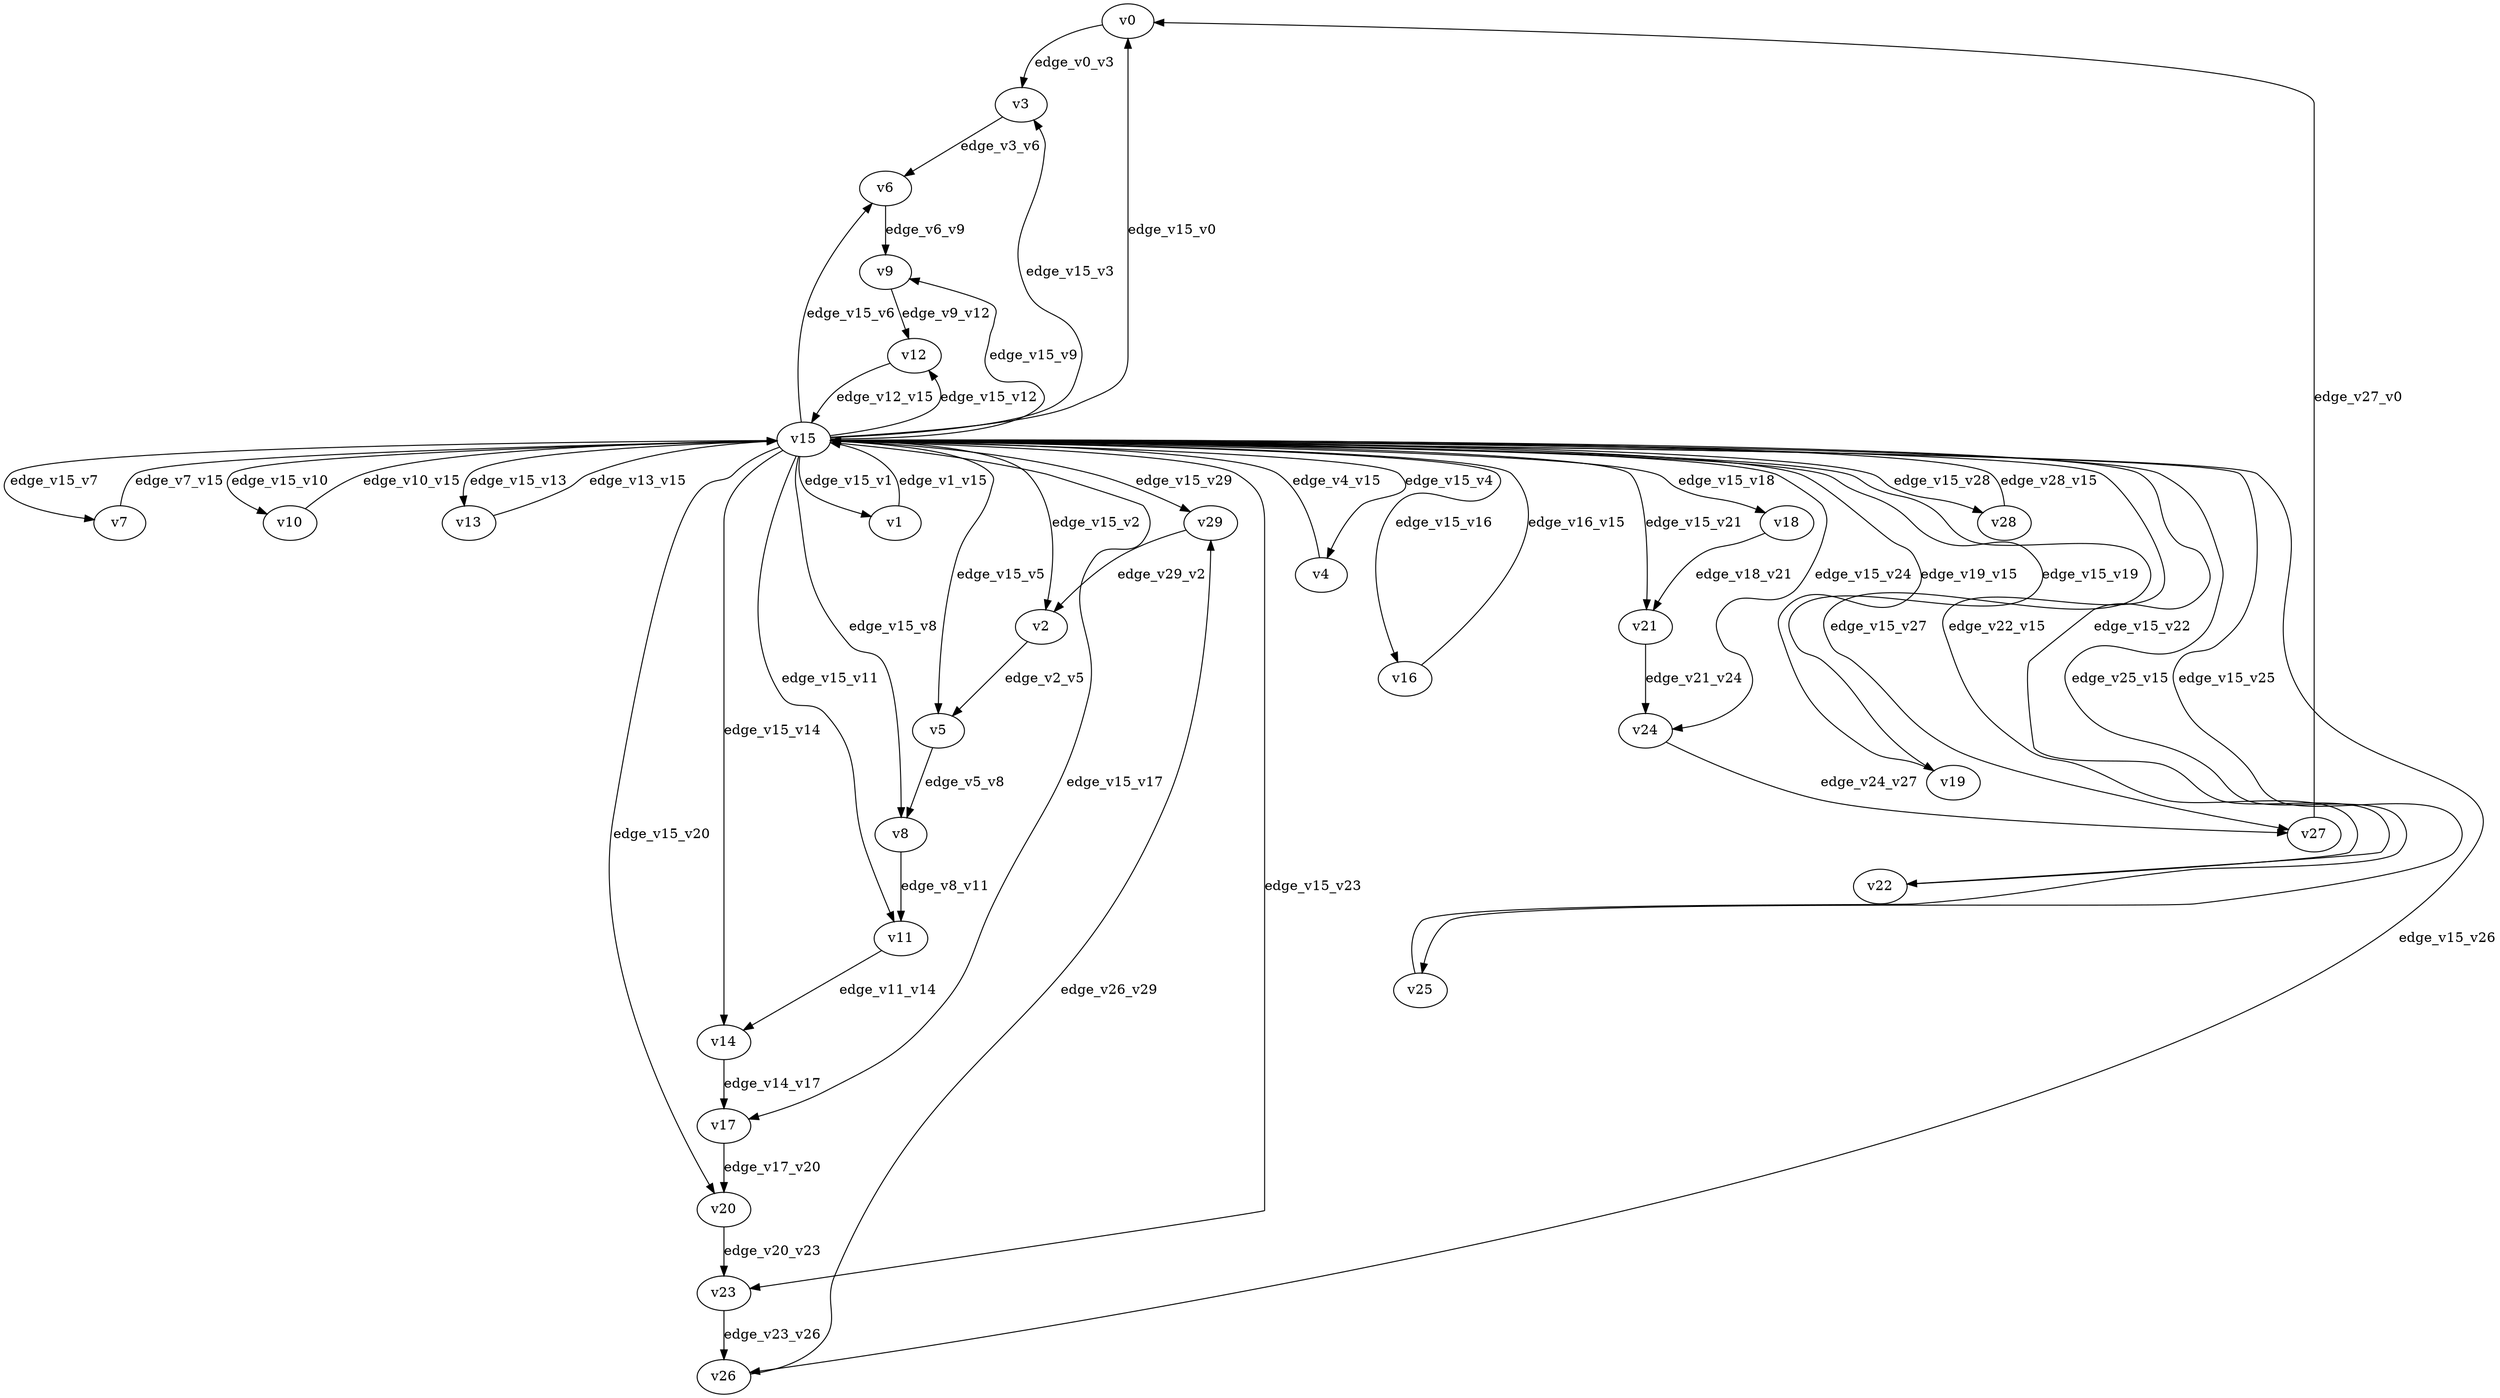 digraph test036 {
    // Discounted game test case
    // Vertex properties: name [player=X]
    // Edge properties: [weight=Y, discount=Z]

    v0 [name="v0", player=0];
    v1 [name="v1", player=1];
    v2 [name="v2", player=0];
    v3 [name="v3", player=1];
    v4 [name="v4", player=0];
    v5 [name="v5", player=1];
    v6 [name="v6", player=0];
    v7 [name="v7", player=1];
    v8 [name="v8", player=0];
    v9 [name="v9", player=1];
    v10 [name="v10", player=0];
    v11 [name="v11", player=1];
    v12 [name="v12", player=0];
    v13 [name="v13", player=1];
    v14 [name="v14", player=0];
    v15 [name="v15", player=0];
    v16 [name="v16", player=0];
    v17 [name="v17", player=1];
    v18 [name="v18", player=0];
    v19 [name="v19", player=1];
    v20 [name="v20", player=0];
    v21 [name="v21", player=1];
    v22 [name="v22", player=0];
    v23 [name="v23", player=1];
    v24 [name="v24", player=0];
    v25 [name="v25", player=1];
    v26 [name="v26", player=0];
    v27 [name="v27", player=1];
    v28 [name="v28", player=0];
    v29 [name="v29", player=1];

    v15 -> v0 [label="edge_v15_v0", weight=2.15, discount=0.030];
    v15 -> v1 [label="edge_v15_v1", weight=7.64, discount=0.030];
    v1 -> v15 [label="edge_v1_v15", weight=7.06, discount=0.030];
    v15 -> v2 [label="edge_v15_v2", weight=9.48, discount=0.030];
    v15 -> v3 [label="edge_v15_v3", weight=0.48, discount=0.030];
    v15 -> v4 [label="edge_v15_v4", weight=-5.30, discount=0.030];
    v4 -> v15 [label="edge_v4_v15", weight=-6.56, discount=0.030];
    v15 -> v5 [label="edge_v15_v5", weight=2.48, discount=0.030];
    v15 -> v6 [label="edge_v15_v6", weight=2.25, discount=0.030];
    v15 -> v7 [label="edge_v15_v7", weight=-1.08, discount=0.030];
    v7 -> v15 [label="edge_v7_v15", weight=1.48, discount=0.030];
    v15 -> v8 [label="edge_v15_v8", weight=-3.55, discount=0.030];
    v15 -> v9 [label="edge_v15_v9", weight=-1.69, discount=0.030];
    v15 -> v10 [label="edge_v15_v10", weight=8.41, discount=0.030];
    v10 -> v15 [label="edge_v10_v15", weight=8.00, discount=0.030];
    v15 -> v11 [label="edge_v15_v11", weight=1.49, discount=0.030];
    v15 -> v12 [label="edge_v15_v12", weight=-5.15, discount=0.030];
    v15 -> v13 [label="edge_v15_v13", weight=5.28, discount=0.030];
    v13 -> v15 [label="edge_v13_v15", weight=3.26, discount=0.030];
    v15 -> v14 [label="edge_v15_v14", weight=9.09, discount=0.030];
    v15 -> v16 [label="edge_v15_v16", weight=-2.81, discount=0.030];
    v16 -> v15 [label="edge_v16_v15", weight=-3.05, discount=0.030];
    v15 -> v17 [label="edge_v15_v17", weight=-3.65, discount=0.030];
    v15 -> v18 [label="edge_v15_v18", weight=-1.97, discount=0.030];
    v15 -> v19 [label="edge_v15_v19", weight=-1.64, discount=0.030];
    v19 -> v15 [label="edge_v19_v15", weight=-4.13, discount=0.030];
    v15 -> v20 [label="edge_v15_v20", weight=-2.26, discount=0.030];
    v15 -> v21 [label="edge_v15_v21", weight=2.33, discount=0.030];
    v15 -> v22 [label="edge_v15_v22", weight=-4.46, discount=0.030];
    v22 -> v15 [label="edge_v22_v15", weight=-2.90, discount=0.030];
    v15 -> v23 [label="edge_v15_v23", weight=1.44, discount=0.030];
    v15 -> v24 [label="edge_v15_v24", weight=-2.95, discount=0.030];
    v15 -> v25 [label="edge_v15_v25", weight=-1.02, discount=0.030];
    v25 -> v15 [label="edge_v25_v15", weight=-2.33, discount=0.030];
    v15 -> v26 [label="edge_v15_v26", weight=-1.19, discount=0.030];
    v15 -> v27 [label="edge_v15_v27", weight=-1.40, discount=0.030];
    v15 -> v28 [label="edge_v15_v28", weight=2.89, discount=0.030];
    v28 -> v15 [label="edge_v28_v15", weight=1.91, discount=0.030];
    v15 -> v29 [label="edge_v15_v29", weight=9.45, discount=0.030];
    v0 -> v3 [label="edge_v0_v3", weight=0.68, discount=0.030];
    v2 -> v5 [label="edge_v2_v5", weight=1.32, discount=0.030];
    v3 -> v6 [label="edge_v3_v6", weight=-0.82, discount=0.030];
    v5 -> v8 [label="edge_v5_v8", weight=0.33, discount=0.030];
    v6 -> v9 [label="edge_v6_v9", weight=5.06, discount=0.030];
    v8 -> v11 [label="edge_v8_v11", weight=2.59, discount=0.030];
    v9 -> v12 [label="edge_v9_v12", weight=2.10, discount=0.030];
    v11 -> v14 [label="edge_v11_v14", weight=-2.76, discount=0.030];
    v12 -> v15 [label="edge_v12_v15", weight=-2.75, discount=0.030];
    v14 -> v17 [label="edge_v14_v17", weight=6.22, discount=0.030];
    v17 -> v20 [label="edge_v17_v20", weight=5.36, discount=0.030];
    v18 -> v21 [label="edge_v18_v21", weight=1.64, discount=0.030];
    v20 -> v23 [label="edge_v20_v23", weight=4.58, discount=0.030];
    v21 -> v24 [label="edge_v21_v24", weight=1.66, discount=0.030];
    v23 -> v26 [label="edge_v23_v26", weight=3.12, discount=0.030];
    v24 -> v27 [label="edge_v24_v27", weight=0.50, discount=0.030];
    v26 -> v29 [label="edge_v26_v29", weight=0.33, discount=0.030];
    v27 -> v0 [label="edge_v27_v0", weight=1.83, discount=0.030];
    v29 -> v2 [label="edge_v29_v2", weight=1.69, discount=0.030];
}
